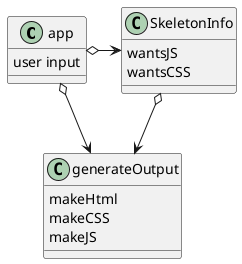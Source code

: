 @startuml
class app{
user input
}
class generateOutput{
makeHtml
makeCSS
makeJS
}
class SkeletonInfo{
wantsJS
wantsCSS
}

app o-> SkeletonInfo
app o-> generateOutput
SkeletonInfo o--> generateOutput
@enduml